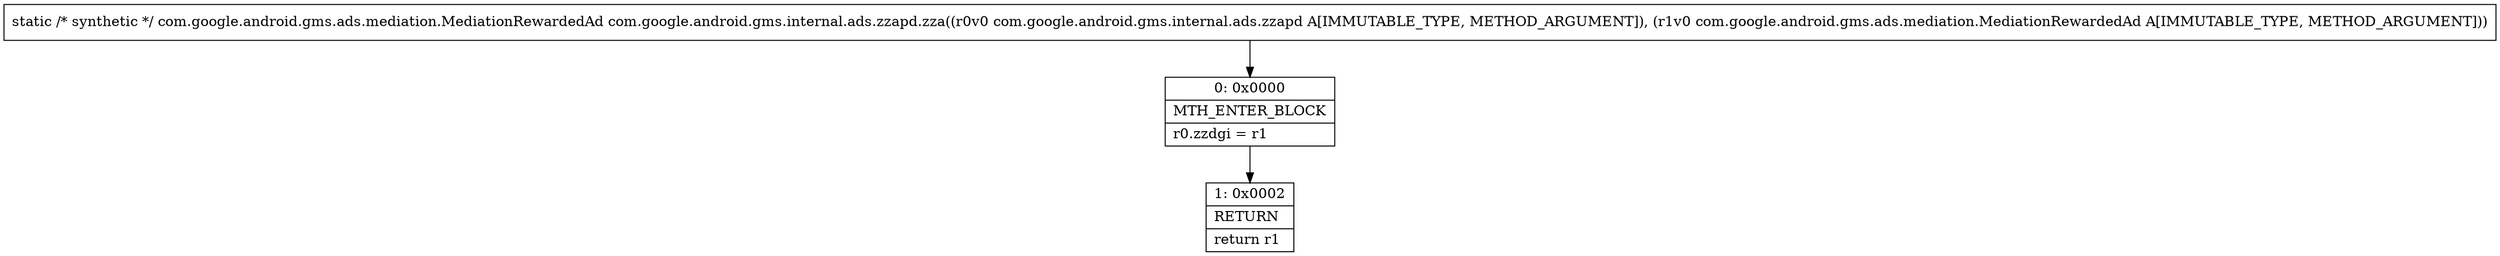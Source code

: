 digraph "CFG forcom.google.android.gms.internal.ads.zzapd.zza(Lcom\/google\/android\/gms\/internal\/ads\/zzapd;Lcom\/google\/android\/gms\/ads\/mediation\/MediationRewardedAd;)Lcom\/google\/android\/gms\/ads\/mediation\/MediationRewardedAd;" {
Node_0 [shape=record,label="{0\:\ 0x0000|MTH_ENTER_BLOCK\l|r0.zzdgi = r1\l}"];
Node_1 [shape=record,label="{1\:\ 0x0002|RETURN\l|return r1\l}"];
MethodNode[shape=record,label="{static \/* synthetic *\/ com.google.android.gms.ads.mediation.MediationRewardedAd com.google.android.gms.internal.ads.zzapd.zza((r0v0 com.google.android.gms.internal.ads.zzapd A[IMMUTABLE_TYPE, METHOD_ARGUMENT]), (r1v0 com.google.android.gms.ads.mediation.MediationRewardedAd A[IMMUTABLE_TYPE, METHOD_ARGUMENT])) }"];
MethodNode -> Node_0;
Node_0 -> Node_1;
}

